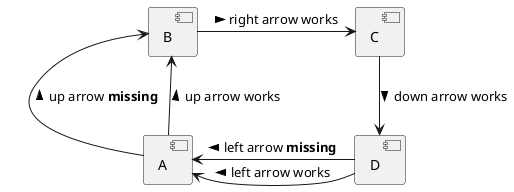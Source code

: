 {
  "sha1": "j0mq32ox41w969434lof7cdghsd7jx5",
  "insertion": {
    "when": "2024-06-06T17:24:18.727Z",
    "url": "https://github.com/plantuml/plantuml/pull/1773",
    "user": "plantuml@gmail.com"
  }
}
@startuml
component A
component B
component C
component D

A -up-> B : > up arrow **missing**
B <-down- A : < up arrow works
B -right-> C : > right arrow works
C -down-> D : > down arrow works
D -left-> A : > left arrow **missing**
A <-right- D : < left arrow works

@enduml
